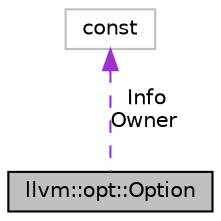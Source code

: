 digraph "llvm::opt::Option"
{
 // LATEX_PDF_SIZE
  bgcolor="transparent";
  edge [fontname="Helvetica",fontsize="10",labelfontname="Helvetica",labelfontsize="10"];
  node [fontname="Helvetica",fontsize="10",shape=record];
  Node1 [label="llvm::opt::Option",height=0.2,width=0.4,color="black", fillcolor="grey75", style="filled", fontcolor="black",tooltip="Option - Abstract representation for a single form of driver argument."];
  Node2 -> Node1 [dir="back",color="darkorchid3",fontsize="10",style="dashed",label=" Info\nOwner" ,fontname="Helvetica"];
  Node2 [label="const",height=0.2,width=0.4,color="grey75",tooltip=" "];
}
